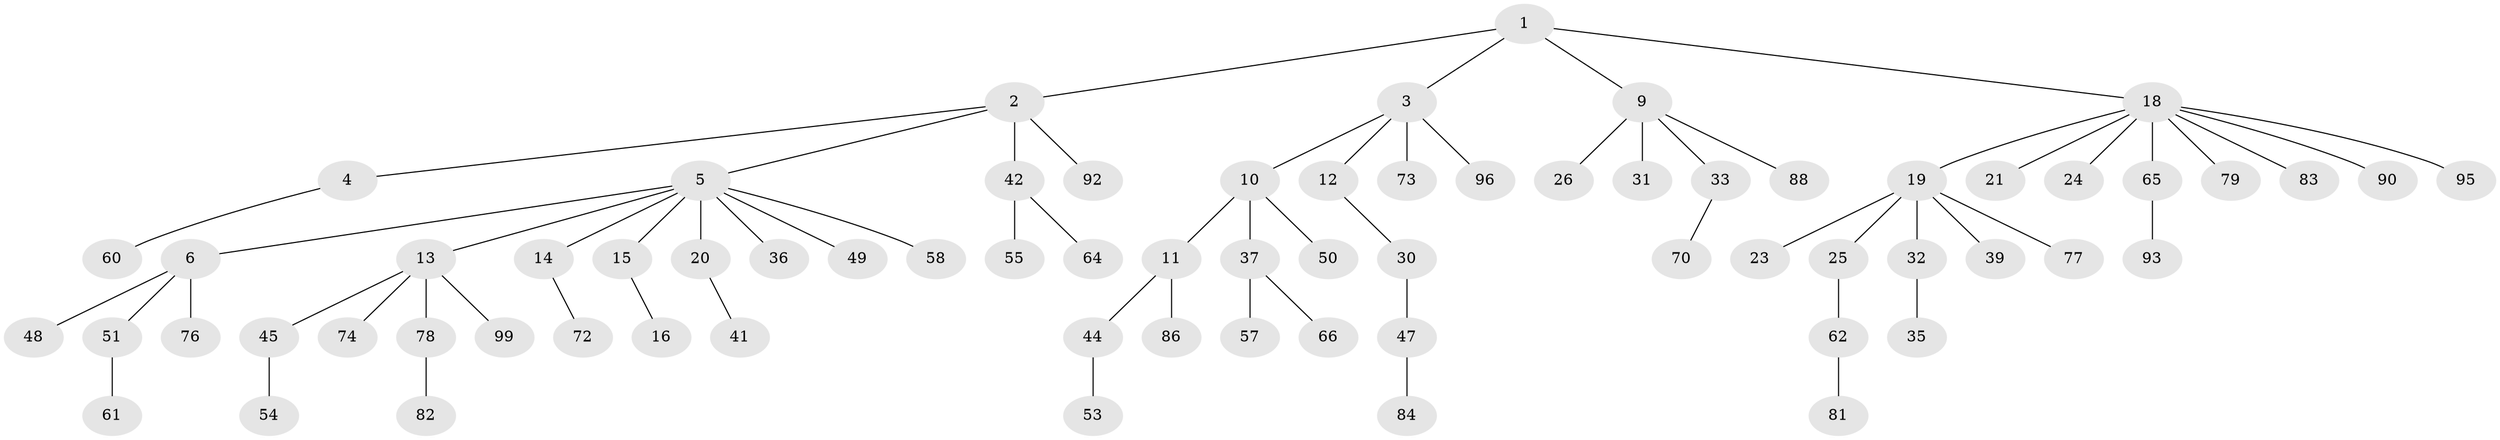// original degree distribution, {5: 0.05, 2: 0.22, 8: 0.02, 3: 0.15, 1: 0.52, 4: 0.04}
// Generated by graph-tools (version 1.1) at 2025/38/02/21/25 10:38:55]
// undirected, 70 vertices, 69 edges
graph export_dot {
graph [start="1"]
  node [color=gray90,style=filled];
  1 [super="+59"];
  2 [super="+85"];
  3 [super="+7"];
  4 [super="+29"];
  5 [super="+8"];
  6 [super="+17"];
  9 [super="+27"];
  10 [super="+34"];
  11;
  12;
  13 [super="+69"];
  14;
  15;
  16;
  18 [super="+38"];
  19 [super="+22"];
  20;
  21 [super="+28"];
  23;
  24 [super="+56"];
  25 [super="+52"];
  26;
  30 [super="+46"];
  31;
  32 [super="+68"];
  33 [super="+97"];
  35 [super="+80"];
  36;
  37 [super="+100"];
  39 [super="+40"];
  41 [super="+67"];
  42 [super="+43"];
  44 [super="+75"];
  45 [super="+98"];
  47 [super="+63"];
  48;
  49;
  50;
  51;
  53;
  54;
  55;
  57;
  58;
  60 [super="+91"];
  61;
  62 [super="+89"];
  64;
  65 [super="+87"];
  66 [super="+71"];
  70;
  72;
  73;
  74;
  76;
  77;
  78;
  79 [super="+94"];
  81;
  82;
  83;
  84;
  86;
  88;
  90;
  92;
  93;
  95;
  96;
  99;
  1 -- 2;
  1 -- 3;
  1 -- 9;
  1 -- 18;
  2 -- 4;
  2 -- 5;
  2 -- 42;
  2 -- 92;
  3 -- 10;
  3 -- 12;
  3 -- 96;
  3 -- 73;
  4 -- 60;
  5 -- 6;
  5 -- 13;
  5 -- 14;
  5 -- 15;
  5 -- 20;
  5 -- 58;
  5 -- 49;
  5 -- 36;
  6 -- 48;
  6 -- 51;
  6 -- 76;
  9 -- 26;
  9 -- 31;
  9 -- 88;
  9 -- 33;
  10 -- 11;
  10 -- 50;
  10 -- 37;
  11 -- 44;
  11 -- 86;
  12 -- 30;
  13 -- 45;
  13 -- 74;
  13 -- 99;
  13 -- 78;
  14 -- 72;
  15 -- 16;
  18 -- 19;
  18 -- 21;
  18 -- 24;
  18 -- 65;
  18 -- 79;
  18 -- 90;
  18 -- 83;
  18 -- 95;
  19 -- 32;
  19 -- 77;
  19 -- 25;
  19 -- 23;
  19 -- 39;
  20 -- 41;
  25 -- 62;
  30 -- 47;
  32 -- 35;
  33 -- 70;
  37 -- 57;
  37 -- 66;
  42 -- 55;
  42 -- 64;
  44 -- 53;
  45 -- 54;
  47 -- 84;
  51 -- 61;
  62 -- 81;
  65 -- 93;
  78 -- 82;
}
